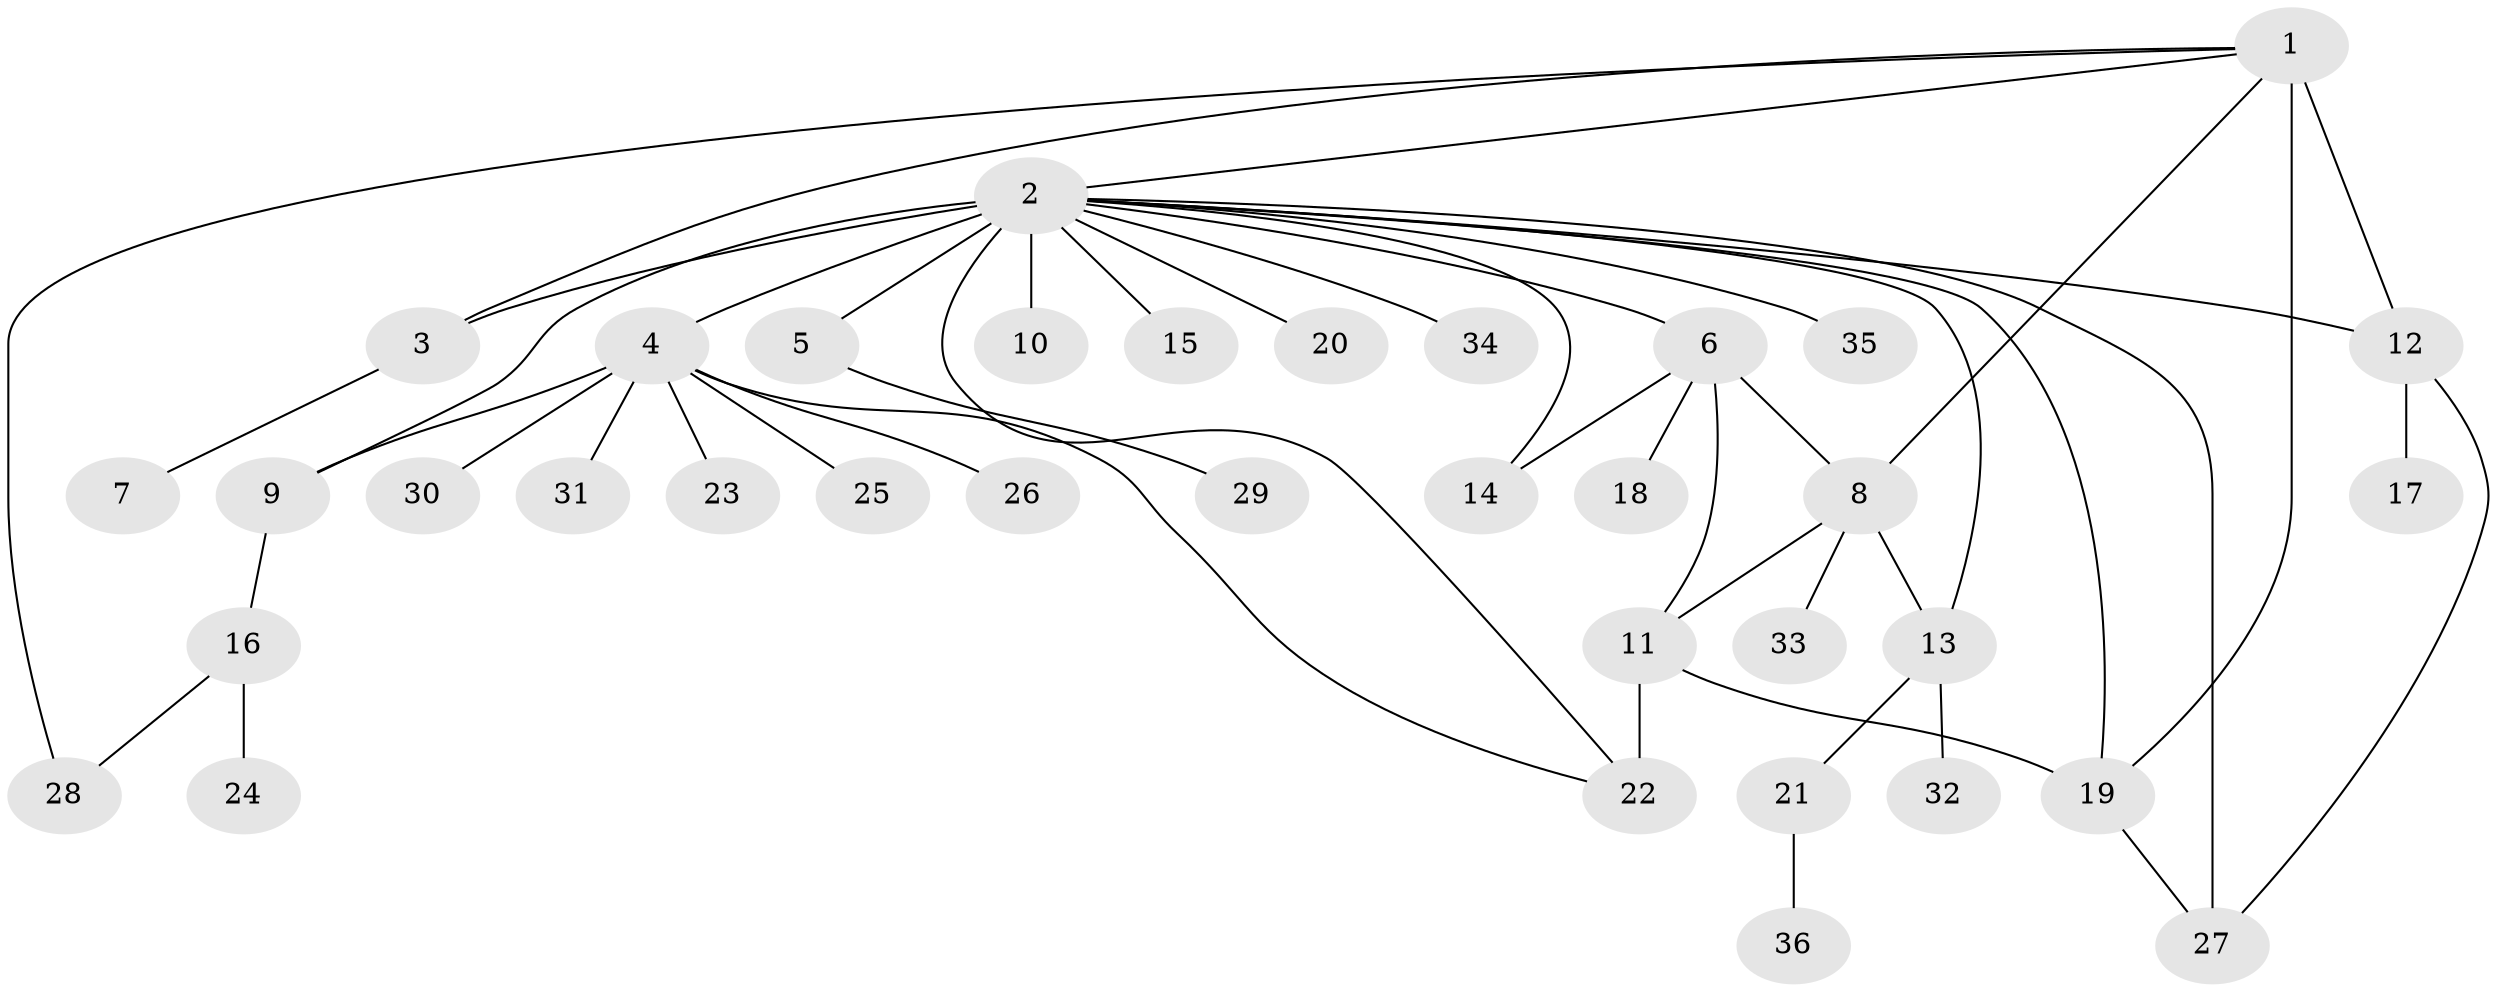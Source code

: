 // original degree distribution, {2: 0.2676056338028169, 27: 0.014084507042253521, 4: 0.056338028169014086, 10: 0.014084507042253521, 3: 0.056338028169014086, 6: 0.04225352112676056, 1: 0.5070422535211268, 7: 0.028169014084507043, 5: 0.014084507042253521}
// Generated by graph-tools (version 1.1) at 2025/35/03/09/25 02:35:27]
// undirected, 36 vertices, 49 edges
graph export_dot {
graph [start="1"]
  node [color=gray90,style=filled];
  1;
  2;
  3;
  4;
  5;
  6;
  7;
  8;
  9;
  10;
  11;
  12;
  13;
  14;
  15;
  16;
  17;
  18;
  19;
  20;
  21;
  22;
  23;
  24;
  25;
  26;
  27;
  28;
  29;
  30;
  31;
  32;
  33;
  34;
  35;
  36;
  1 -- 2 [weight=1.0];
  1 -- 3 [weight=1.0];
  1 -- 8 [weight=1.0];
  1 -- 12 [weight=1.0];
  1 -- 19 [weight=4.0];
  1 -- 28 [weight=1.0];
  2 -- 3 [weight=1.0];
  2 -- 4 [weight=1.0];
  2 -- 5 [weight=1.0];
  2 -- 6 [weight=1.0];
  2 -- 9 [weight=7.0];
  2 -- 10 [weight=2.0];
  2 -- 12 [weight=1.0];
  2 -- 13 [weight=1.0];
  2 -- 14 [weight=1.0];
  2 -- 15 [weight=1.0];
  2 -- 19 [weight=1.0];
  2 -- 20 [weight=1.0];
  2 -- 22 [weight=1.0];
  2 -- 27 [weight=1.0];
  2 -- 34 [weight=1.0];
  2 -- 35 [weight=1.0];
  3 -- 7 [weight=1.0];
  4 -- 9 [weight=1.0];
  4 -- 22 [weight=1.0];
  4 -- 23 [weight=1.0];
  4 -- 25 [weight=1.0];
  4 -- 26 [weight=1.0];
  4 -- 30 [weight=1.0];
  4 -- 31 [weight=1.0];
  5 -- 29 [weight=1.0];
  6 -- 8 [weight=1.0];
  6 -- 11 [weight=1.0];
  6 -- 14 [weight=1.0];
  6 -- 18 [weight=1.0];
  8 -- 11 [weight=1.0];
  8 -- 13 [weight=1.0];
  8 -- 33 [weight=1.0];
  9 -- 16 [weight=1.0];
  11 -- 19 [weight=1.0];
  11 -- 22 [weight=3.0];
  12 -- 17 [weight=2.0];
  12 -- 27 [weight=1.0];
  13 -- 21 [weight=1.0];
  13 -- 32 [weight=1.0];
  16 -- 24 [weight=1.0];
  16 -- 28 [weight=1.0];
  19 -- 27 [weight=1.0];
  21 -- 36 [weight=1.0];
}

